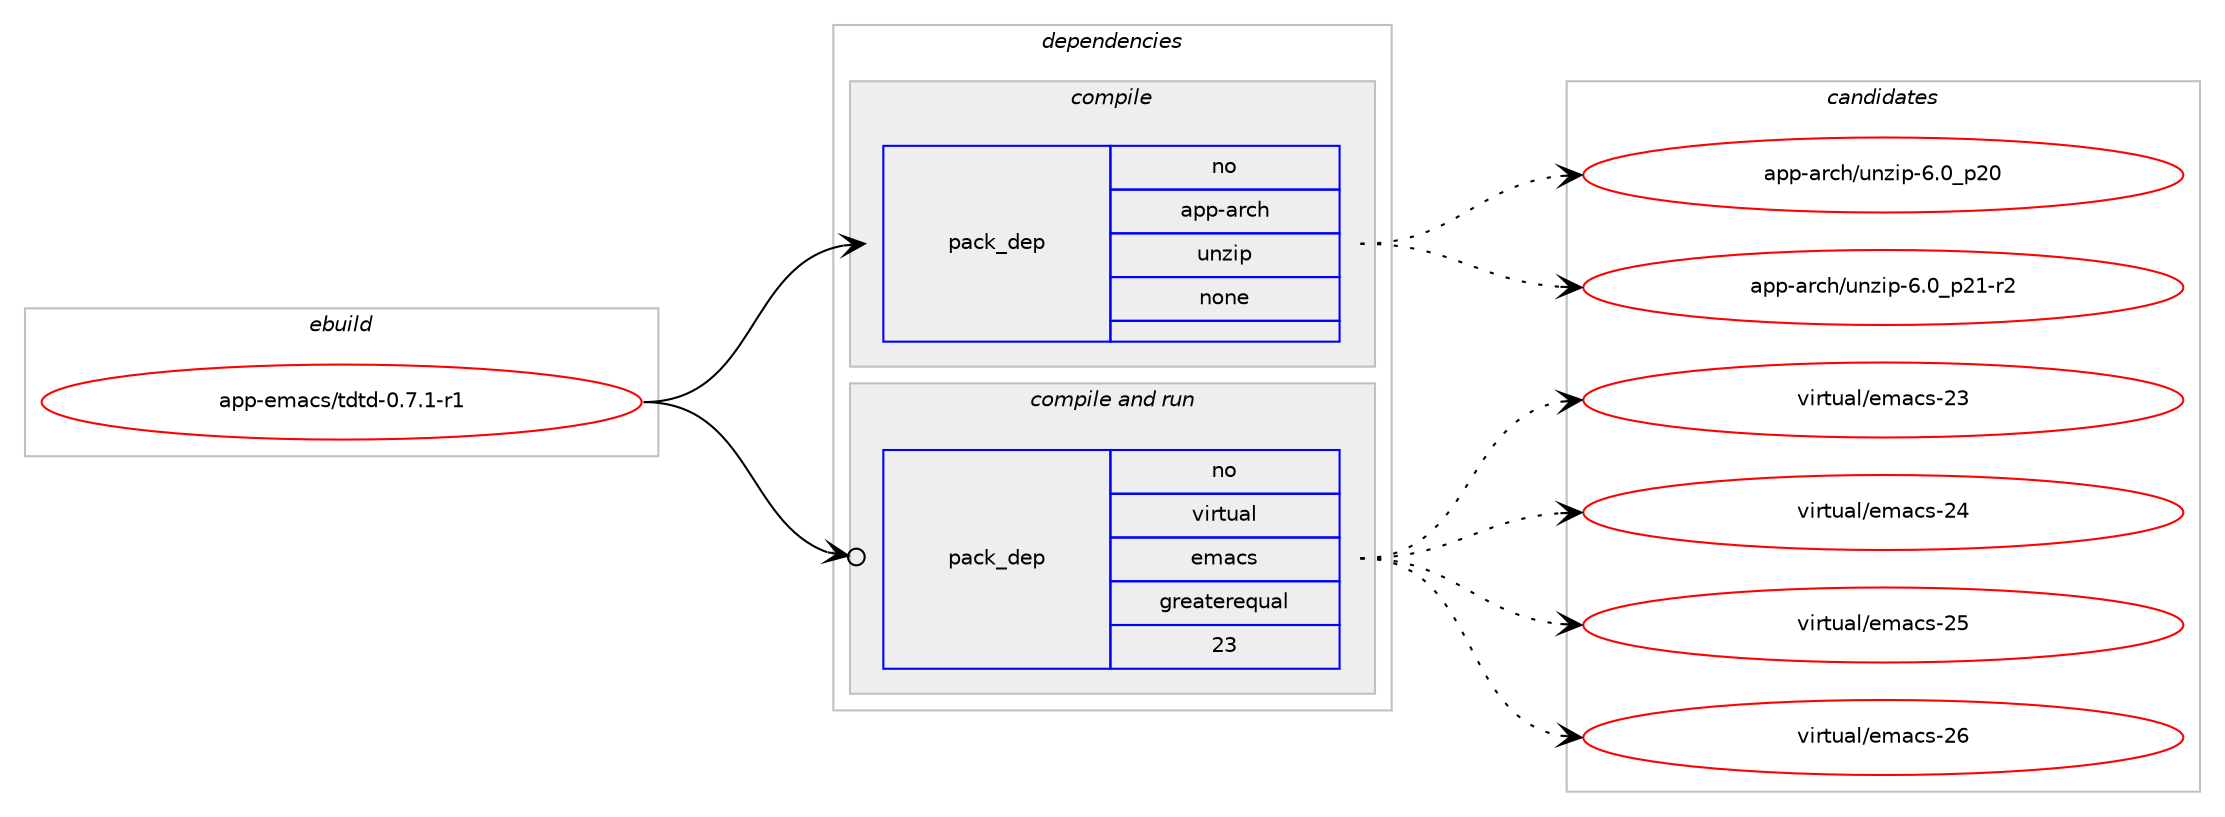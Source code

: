 digraph prolog {

# *************
# Graph options
# *************

newrank=true;
concentrate=true;
compound=true;
graph [rankdir=LR,fontname=Helvetica,fontsize=10,ranksep=1.5];#, ranksep=2.5, nodesep=0.2];
edge  [arrowhead=vee];
node  [fontname=Helvetica,fontsize=10];

# **********
# The ebuild
# **********

subgraph cluster_leftcol {
color=gray;
rank=same;
label=<<i>ebuild</i>>;
id [label="app-emacs/tdtd-0.7.1-r1", color=red, width=4, href="../app-emacs/tdtd-0.7.1-r1.svg"];
}

# ****************
# The dependencies
# ****************

subgraph cluster_midcol {
color=gray;
label=<<i>dependencies</i>>;
subgraph cluster_compile {
fillcolor="#eeeeee";
style=filled;
label=<<i>compile</i>>;
subgraph pack1182 {
dependency1412 [label=<<TABLE BORDER="0" CELLBORDER="1" CELLSPACING="0" CELLPADDING="4" WIDTH="220"><TR><TD ROWSPAN="6" CELLPADDING="30">pack_dep</TD></TR><TR><TD WIDTH="110">no</TD></TR><TR><TD>app-arch</TD></TR><TR><TD>unzip</TD></TR><TR><TD>none</TD></TR><TR><TD></TD></TR></TABLE>>, shape=none, color=blue];
}
id:e -> dependency1412:w [weight=20,style="solid",arrowhead="vee"];
}
subgraph cluster_compileandrun {
fillcolor="#eeeeee";
style=filled;
label=<<i>compile and run</i>>;
subgraph pack1183 {
dependency1413 [label=<<TABLE BORDER="0" CELLBORDER="1" CELLSPACING="0" CELLPADDING="4" WIDTH="220"><TR><TD ROWSPAN="6" CELLPADDING="30">pack_dep</TD></TR><TR><TD WIDTH="110">no</TD></TR><TR><TD>virtual</TD></TR><TR><TD>emacs</TD></TR><TR><TD>greaterequal</TD></TR><TR><TD>23</TD></TR></TABLE>>, shape=none, color=blue];
}
id:e -> dependency1413:w [weight=20,style="solid",arrowhead="odotvee"];
}
subgraph cluster_run {
fillcolor="#eeeeee";
style=filled;
label=<<i>run</i>>;
}
}

# **************
# The candidates
# **************

subgraph cluster_choices {
rank=same;
color=gray;
label=<<i>candidates</i>>;

subgraph choice1182 {
color=black;
nodesep=1;
choice971121124597114991044711711012210511245544648951125048 [label="app-arch/unzip-6.0_p20", color=red, width=4,href="../app-arch/unzip-6.0_p20.svg"];
choice9711211245971149910447117110122105112455446489511250494511450 [label="app-arch/unzip-6.0_p21-r2", color=red, width=4,href="../app-arch/unzip-6.0_p21-r2.svg"];
dependency1412:e -> choice971121124597114991044711711012210511245544648951125048:w [style=dotted,weight="100"];
dependency1412:e -> choice9711211245971149910447117110122105112455446489511250494511450:w [style=dotted,weight="100"];
}
subgraph choice1183 {
color=black;
nodesep=1;
choice11810511411611797108471011099799115455051 [label="virtual/emacs-23", color=red, width=4,href="../virtual/emacs-23.svg"];
choice11810511411611797108471011099799115455052 [label="virtual/emacs-24", color=red, width=4,href="../virtual/emacs-24.svg"];
choice11810511411611797108471011099799115455053 [label="virtual/emacs-25", color=red, width=4,href="../virtual/emacs-25.svg"];
choice11810511411611797108471011099799115455054 [label="virtual/emacs-26", color=red, width=4,href="../virtual/emacs-26.svg"];
dependency1413:e -> choice11810511411611797108471011099799115455051:w [style=dotted,weight="100"];
dependency1413:e -> choice11810511411611797108471011099799115455052:w [style=dotted,weight="100"];
dependency1413:e -> choice11810511411611797108471011099799115455053:w [style=dotted,weight="100"];
dependency1413:e -> choice11810511411611797108471011099799115455054:w [style=dotted,weight="100"];
}
}

}
